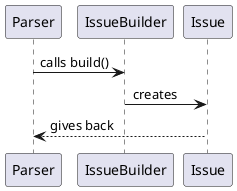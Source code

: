 @startuml

Parser  -> IssueBuilder: calls build()
IssueBuilder -> Issue: creates
Issue --> Parser: gives back

@enduml